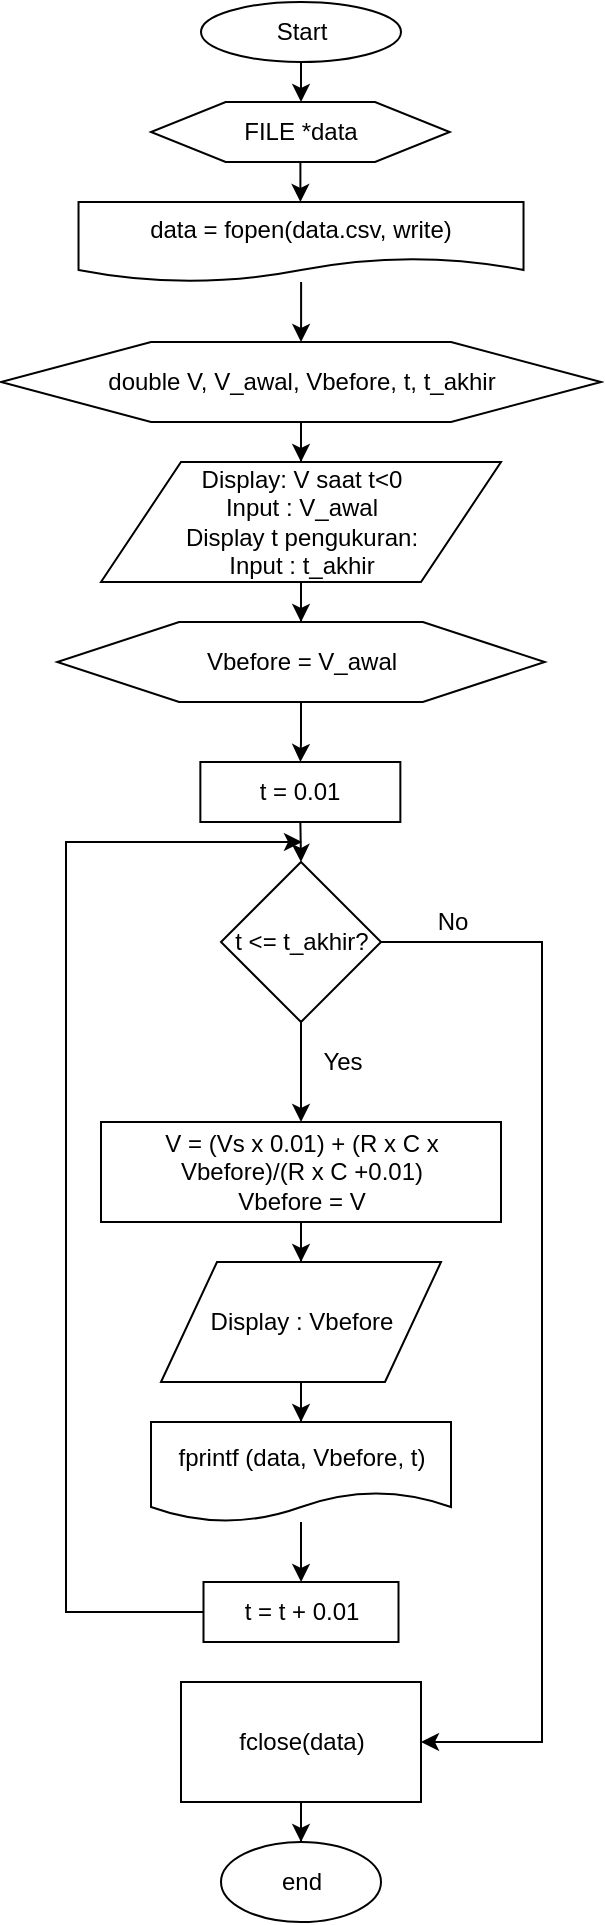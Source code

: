 <mxfile version="12.7.0"><diagram id="CN-WzLq_nyNpU0wODFyy" name="Page-1"><mxGraphModel dx="423" dy="391" grid="1" gridSize="10" guides="1" tooltips="1" connect="1" arrows="1" fold="1" page="1" pageScale="1" pageWidth="850" pageHeight="1100" math="0" shadow="0"><root><mxCell id="0"/><mxCell id="1" parent="0"/><mxCell id="Y_H_NUU4ByPV8bqkDdxb-1" style="edgeStyle=orthogonalEdgeStyle;rounded=0;orthogonalLoop=1;jettySize=auto;html=1;entryX=0.5;entryY=0;entryDx=0;entryDy=0;" parent="1" source="Y_H_NUU4ByPV8bqkDdxb-2" target="Y_H_NUU4ByPV8bqkDdxb-6" edge="1"><mxGeometry relative="1" as="geometry"/></mxCell><mxCell id="Y_H_NUU4ByPV8bqkDdxb-2" value="Start" style="ellipse;whiteSpace=wrap;html=1;" parent="1" vertex="1"><mxGeometry x="387.5" y="170" width="100" height="30" as="geometry"/></mxCell><mxCell id="6cNmuNDCFehHzhgQ1yEF-21" style="edgeStyle=orthogonalEdgeStyle;rounded=0;orthogonalLoop=1;jettySize=auto;html=1;entryX=0.5;entryY=0;entryDx=0;entryDy=0;" parent="1" source="Y_H_NUU4ByPV8bqkDdxb-6" target="6cNmuNDCFehHzhgQ1yEF-18" edge="1"><mxGeometry relative="1" as="geometry"/></mxCell><mxCell id="Y_H_NUU4ByPV8bqkDdxb-6" value="FILE *data&lt;span style=&quot;white-space: normal&quot;&gt;&lt;br&gt;&lt;/span&gt;" style="shape=hexagon;perimeter=hexagonPerimeter2;whiteSpace=wrap;html=1;" parent="1" vertex="1"><mxGeometry x="362.5" y="220" width="149.36" height="30" as="geometry"/></mxCell><mxCell id="Y_H_NUU4ByPV8bqkDdxb-7" style="edgeStyle=orthogonalEdgeStyle;rounded=0;orthogonalLoop=1;jettySize=auto;html=1;entryX=0.5;entryY=0;entryDx=0;entryDy=0;" parent="1" source="Y_H_NUU4ByPV8bqkDdxb-8" target="6cNmuNDCFehHzhgQ1yEF-11" edge="1"><mxGeometry relative="1" as="geometry"><mxPoint x="436.25" y="630" as="targetPoint"/></mxGeometry></mxCell><mxCell id="Y_H_NUU4ByPV8bqkDdxb-8" value="Display: V saat t&amp;lt;0&lt;br&gt;Input : V_awal&lt;br&gt;Display t pengukuran:&lt;br&gt;Input : t_akhir" style="shape=parallelogram;perimeter=parallelogramPerimeter;whiteSpace=wrap;html=1;" parent="1" vertex="1"><mxGeometry x="337.5" y="400" width="200" height="60" as="geometry"/></mxCell><mxCell id="Y_H_NUU4ByPV8bqkDdxb-13" style="edgeStyle=orthogonalEdgeStyle;rounded=0;orthogonalLoop=1;jettySize=auto;html=1;" parent="1" source="Y_H_NUU4ByPV8bqkDdxb-15" target="Y_H_NUU4ByPV8bqkDdxb-18" edge="1"><mxGeometry relative="1" as="geometry"><mxPoint x="437.5" y="830.0" as="targetPoint"/></mxGeometry></mxCell><mxCell id="Y_H_NUU4ByPV8bqkDdxb-14" style="edgeStyle=orthogonalEdgeStyle;rounded=0;orthogonalLoop=1;jettySize=auto;html=1;" parent="1" source="Y_H_NUU4ByPV8bqkDdxb-15" target="Y_H_NUU4ByPV8bqkDdxb-24" edge="1"><mxGeometry relative="1" as="geometry"><mxPoint x="577.5" y="1105" as="targetPoint"/><Array as="points"><mxPoint x="558" y="640"/><mxPoint x="558" y="1040"/></Array></mxGeometry></mxCell><mxCell id="Y_H_NUU4ByPV8bqkDdxb-15" value="t &amp;lt;= t_akhir?" style="rhombus;whiteSpace=wrap;html=1;" parent="1" vertex="1"><mxGeometry x="397.5" y="600" width="80" height="80" as="geometry"/></mxCell><mxCell id="Y_H_NUU4ByPV8bqkDdxb-16" value="Yes" style="text;html=1;align=center;verticalAlign=middle;resizable=0;points=[];autosize=1;" parent="1" vertex="1"><mxGeometry x="437.5" y="690" width="40" height="20" as="geometry"/></mxCell><mxCell id="Y_H_NUU4ByPV8bqkDdxb-17" style="edgeStyle=orthogonalEdgeStyle;rounded=0;orthogonalLoop=1;jettySize=auto;html=1;" parent="1" source="Y_H_NUU4ByPV8bqkDdxb-18" target="Y_H_NUU4ByPV8bqkDdxb-20" edge="1"><mxGeometry relative="1" as="geometry"><mxPoint x="437.5" y="900" as="targetPoint"/></mxGeometry></mxCell><mxCell id="Y_H_NUU4ByPV8bqkDdxb-18" value="V = (Vs x 0.01) + (R x C x Vbefore)/(R x C +0.01)&lt;br&gt;Vbefore = V" style="rounded=0;whiteSpace=wrap;html=1;" parent="1" vertex="1"><mxGeometry x="337.5" y="730" width="200" height="50" as="geometry"/></mxCell><mxCell id="6cNmuNDCFehHzhgQ1yEF-5" style="edgeStyle=orthogonalEdgeStyle;rounded=0;orthogonalLoop=1;jettySize=auto;html=1;entryX=0.5;entryY=0;entryDx=0;entryDy=0;" parent="1" source="Y_H_NUU4ByPV8bqkDdxb-20" target="6cNmuNDCFehHzhgQ1yEF-4" edge="1"><mxGeometry relative="1" as="geometry"/></mxCell><mxCell id="Y_H_NUU4ByPV8bqkDdxb-20" value="Display : Vbefore" style="shape=parallelogram;perimeter=parallelogramPerimeter;whiteSpace=wrap;html=1;" parent="1" vertex="1"><mxGeometry x="367.5" y="800" width="140" height="60" as="geometry"/></mxCell><mxCell id="6cNmuNDCFehHzhgQ1yEF-23" style="edgeStyle=orthogonalEdgeStyle;rounded=0;orthogonalLoop=1;jettySize=auto;html=1;" parent="1" source="Y_H_NUU4ByPV8bqkDdxb-22" edge="1"><mxGeometry relative="1" as="geometry"><mxPoint x="438" y="590" as="targetPoint"/><Array as="points"><mxPoint x="320" y="975"/><mxPoint x="320" y="590"/></Array></mxGeometry></mxCell><mxCell id="Y_H_NUU4ByPV8bqkDdxb-22" value="t = t + 0.01" style="rounded=0;whiteSpace=wrap;html=1;" parent="1" vertex="1"><mxGeometry x="388.75" y="960" width="97.5" height="30" as="geometry"/></mxCell><mxCell id="Y_H_NUU4ByPV8bqkDdxb-23" style="edgeStyle=orthogonalEdgeStyle;rounded=0;orthogonalLoop=1;jettySize=auto;html=1;" parent="1" source="Y_H_NUU4ByPV8bqkDdxb-24" target="Y_H_NUU4ByPV8bqkDdxb-25" edge="1"><mxGeometry relative="1" as="geometry"><mxPoint x="437.5" y="1180" as="targetPoint"/></mxGeometry></mxCell><mxCell id="Y_H_NUU4ByPV8bqkDdxb-24" value="fclose(data)" style="rounded=0;whiteSpace=wrap;html=1;" parent="1" vertex="1"><mxGeometry x="377.5" y="1010" width="120" height="60" as="geometry"/></mxCell><mxCell id="Y_H_NUU4ByPV8bqkDdxb-25" value="end" style="ellipse;whiteSpace=wrap;html=1;" parent="1" vertex="1"><mxGeometry x="397.5" y="1090" width="80" height="40" as="geometry"/></mxCell><mxCell id="6cNmuNDCFehHzhgQ1yEF-6" style="edgeStyle=orthogonalEdgeStyle;rounded=0;orthogonalLoop=1;jettySize=auto;html=1;" parent="1" source="6cNmuNDCFehHzhgQ1yEF-4" target="Y_H_NUU4ByPV8bqkDdxb-22" edge="1"><mxGeometry relative="1" as="geometry"/></mxCell><mxCell id="6cNmuNDCFehHzhgQ1yEF-4" value="&lt;span style=&quot;white-space: normal&quot;&gt;fprintf (data, Vbefore, t)&lt;/span&gt;" style="shape=document;whiteSpace=wrap;html=1;boundedLbl=1;" parent="1" vertex="1"><mxGeometry x="362.5" y="880" width="150" height="50" as="geometry"/></mxCell><mxCell id="6cNmuNDCFehHzhgQ1yEF-8" value="No" style="text;html=1;align=center;verticalAlign=middle;resizable=0;points=[];autosize=1;" parent="1" vertex="1"><mxGeometry x="497.5" y="620" width="30" height="20" as="geometry"/></mxCell><mxCell id="6cNmuNDCFehHzhgQ1yEF-13" style="edgeStyle=orthogonalEdgeStyle;rounded=0;orthogonalLoop=1;jettySize=auto;html=1;" parent="1" source="6cNmuNDCFehHzhgQ1yEF-11" target="6cNmuNDCFehHzhgQ1yEF-12" edge="1"><mxGeometry relative="1" as="geometry"/></mxCell><mxCell id="6cNmuNDCFehHzhgQ1yEF-11" value="&lt;span style=&quot;white-space: normal&quot;&gt;Vbefore = V_awal&lt;/span&gt;" style="shape=hexagon;perimeter=hexagonPerimeter2;whiteSpace=wrap;html=1;" parent="1" vertex="1"><mxGeometry x="315.63" y="480" width="243.75" height="40" as="geometry"/></mxCell><mxCell id="6cNmuNDCFehHzhgQ1yEF-14" style="edgeStyle=orthogonalEdgeStyle;rounded=0;orthogonalLoop=1;jettySize=auto;html=1;exitX=0.5;exitY=1;exitDx=0;exitDy=0;entryX=0.5;entryY=0;entryDx=0;entryDy=0;" parent="1" source="6cNmuNDCFehHzhgQ1yEF-12" target="Y_H_NUU4ByPV8bqkDdxb-15" edge="1"><mxGeometry relative="1" as="geometry"/></mxCell><mxCell id="6cNmuNDCFehHzhgQ1yEF-12" value="t = 0.01" style="rounded=0;whiteSpace=wrap;html=1;" parent="1" vertex="1"><mxGeometry x="387.18" y="550" width="100" height="30" as="geometry"/></mxCell><mxCell id="6cNmuNDCFehHzhgQ1yEF-20" style="edgeStyle=orthogonalEdgeStyle;rounded=0;orthogonalLoop=1;jettySize=auto;html=1;" parent="1" source="6cNmuNDCFehHzhgQ1yEF-18" target="6cNmuNDCFehHzhgQ1yEF-19" edge="1"><mxGeometry relative="1" as="geometry"/></mxCell><mxCell id="6cNmuNDCFehHzhgQ1yEF-18" value="&lt;span style=&quot;white-space: normal&quot;&gt;data = fopen(data.csv, write)&lt;/span&gt;" style="shape=document;whiteSpace=wrap;html=1;boundedLbl=1;" parent="1" vertex="1"><mxGeometry x="326.26" y="270" width="222.5" height="40" as="geometry"/></mxCell><mxCell id="6cNmuNDCFehHzhgQ1yEF-22" style="edgeStyle=orthogonalEdgeStyle;rounded=0;orthogonalLoop=1;jettySize=auto;html=1;" parent="1" source="6cNmuNDCFehHzhgQ1yEF-19" target="Y_H_NUU4ByPV8bqkDdxb-8" edge="1"><mxGeometry relative="1" as="geometry"/></mxCell><mxCell id="6cNmuNDCFehHzhgQ1yEF-19" value="&lt;span style=&quot;white-space: normal&quot;&gt;double V, V_awal, Vbefore, t, t_akhir&lt;/span&gt;" style="shape=hexagon;perimeter=hexagonPerimeter2;whiteSpace=wrap;html=1;" parent="1" vertex="1"><mxGeometry x="287.51" y="340" width="300" height="40" as="geometry"/></mxCell></root></mxGraphModel></diagram></mxfile>